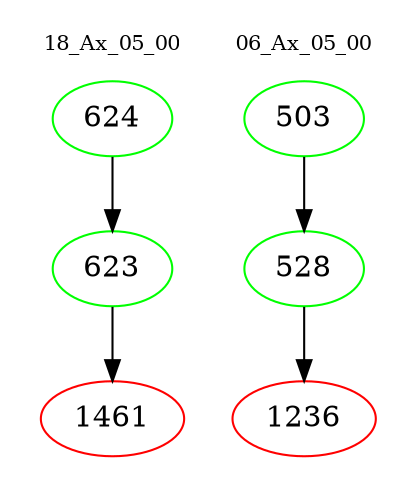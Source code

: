digraph{
subgraph cluster_0 {
color = white
label = "18_Ax_05_00";
fontsize=10;
T0_624 [label="624", color="green"]
T0_624 -> T0_623 [color="black"]
T0_623 [label="623", color="green"]
T0_623 -> T0_1461 [color="black"]
T0_1461 [label="1461", color="red"]
}
subgraph cluster_1 {
color = white
label = "06_Ax_05_00";
fontsize=10;
T1_503 [label="503", color="green"]
T1_503 -> T1_528 [color="black"]
T1_528 [label="528", color="green"]
T1_528 -> T1_1236 [color="black"]
T1_1236 [label="1236", color="red"]
}
}
